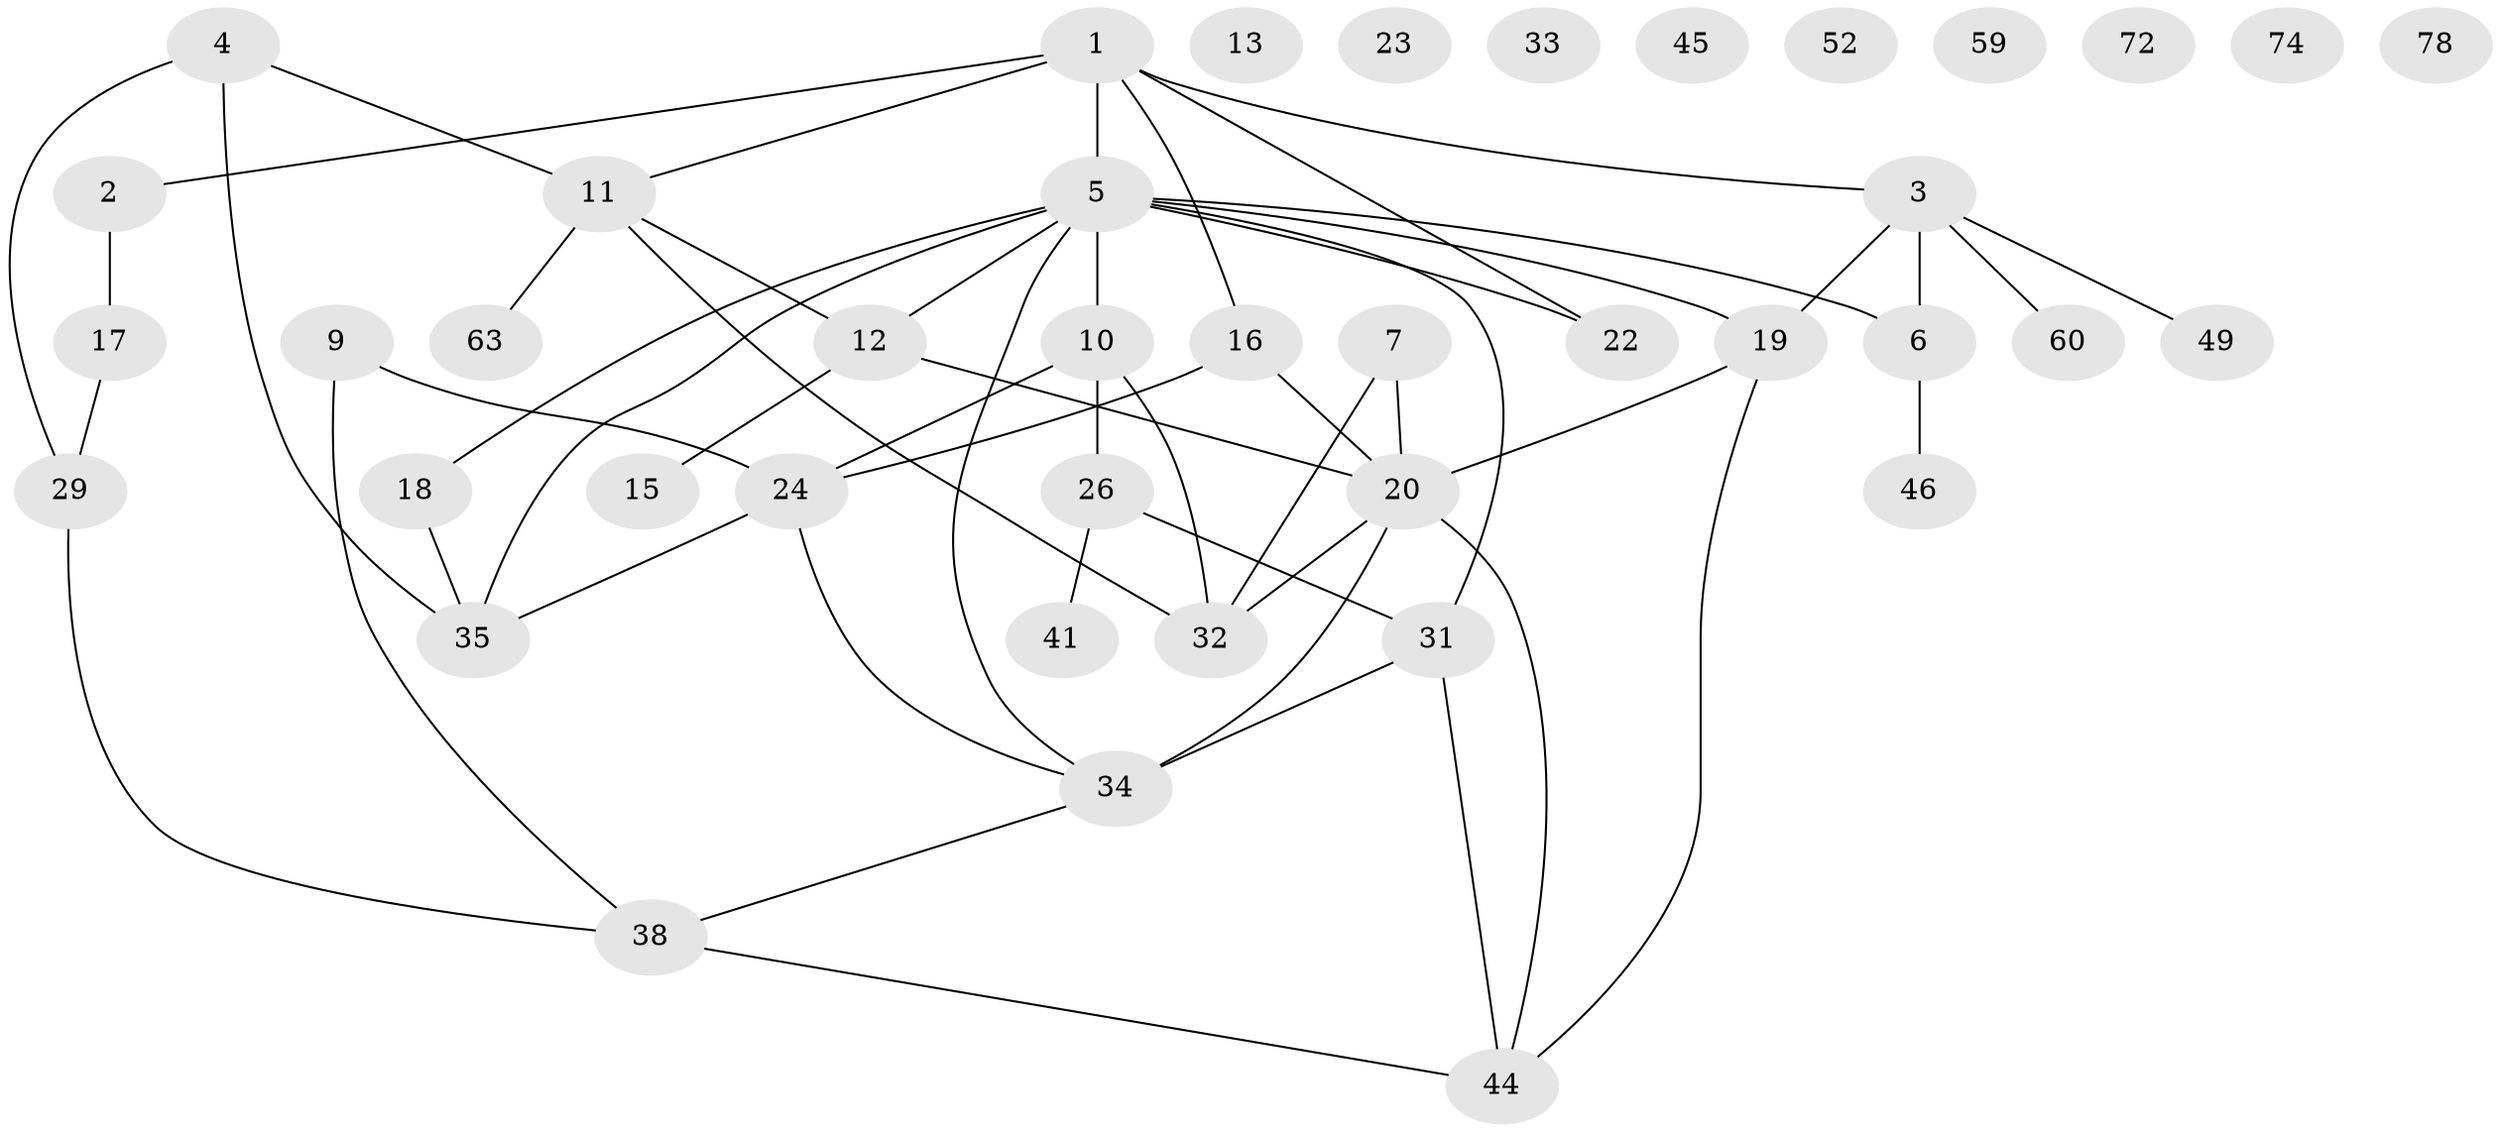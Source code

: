 // original degree distribution, {3: 0.24096385542168675, 2: 0.18072289156626506, 1: 0.25301204819277107, 4: 0.14457831325301204, 0: 0.0963855421686747, 5: 0.060240963855421686, 6: 0.024096385542168676}
// Generated by graph-tools (version 1.1) at 2025/12/03/09/25 04:12:53]
// undirected, 41 vertices, 54 edges
graph export_dot {
graph [start="1"]
  node [color=gray90,style=filled];
  1 [super="+25"];
  2 [super="+48"];
  3 [super="+64"];
  4 [super="+58"];
  5 [super="+8"];
  6;
  7;
  9 [super="+67"];
  10 [super="+47+14"];
  11 [super="+50+69+42"];
  12 [super="+79"];
  13;
  15;
  16 [super="+39"];
  17 [super="+36"];
  18 [super="+21"];
  19 [super="+75+28"];
  20 [super="+56+37"];
  22;
  23;
  24 [super="+40+27"];
  26 [super="+65"];
  29;
  31 [super="+62"];
  32 [super="+66"];
  33;
  34 [super="+54+43"];
  35 [super="+53"];
  38 [super="+55"];
  41;
  44;
  45;
  46 [super="+57"];
  49;
  52;
  59;
  60;
  63;
  72 [super="+73"];
  74;
  78;
  1 -- 22;
  1 -- 11;
  1 -- 16;
  1 -- 2 [weight=2];
  1 -- 3;
  1 -- 5;
  2 -- 17;
  3 -- 6;
  3 -- 49;
  3 -- 60;
  3 -- 19;
  4 -- 35;
  4 -- 11;
  4 -- 29;
  5 -- 34;
  5 -- 35;
  5 -- 6;
  5 -- 10;
  5 -- 12;
  5 -- 18;
  5 -- 19;
  5 -- 22;
  5 -- 31;
  6 -- 46;
  7 -- 32;
  7 -- 20;
  9 -- 38;
  9 -- 24;
  10 -- 26;
  10 -- 32;
  10 -- 24;
  11 -- 32;
  11 -- 12;
  11 -- 63;
  12 -- 15;
  12 -- 20;
  16 -- 24;
  16 -- 20;
  17 -- 29;
  18 -- 35;
  19 -- 44;
  19 -- 20;
  20 -- 34 [weight=2];
  20 -- 32;
  20 -- 44;
  24 -- 35;
  24 -- 34;
  26 -- 31;
  26 -- 41;
  29 -- 38;
  31 -- 34;
  31 -- 44;
  34 -- 38;
  38 -- 44;
}
